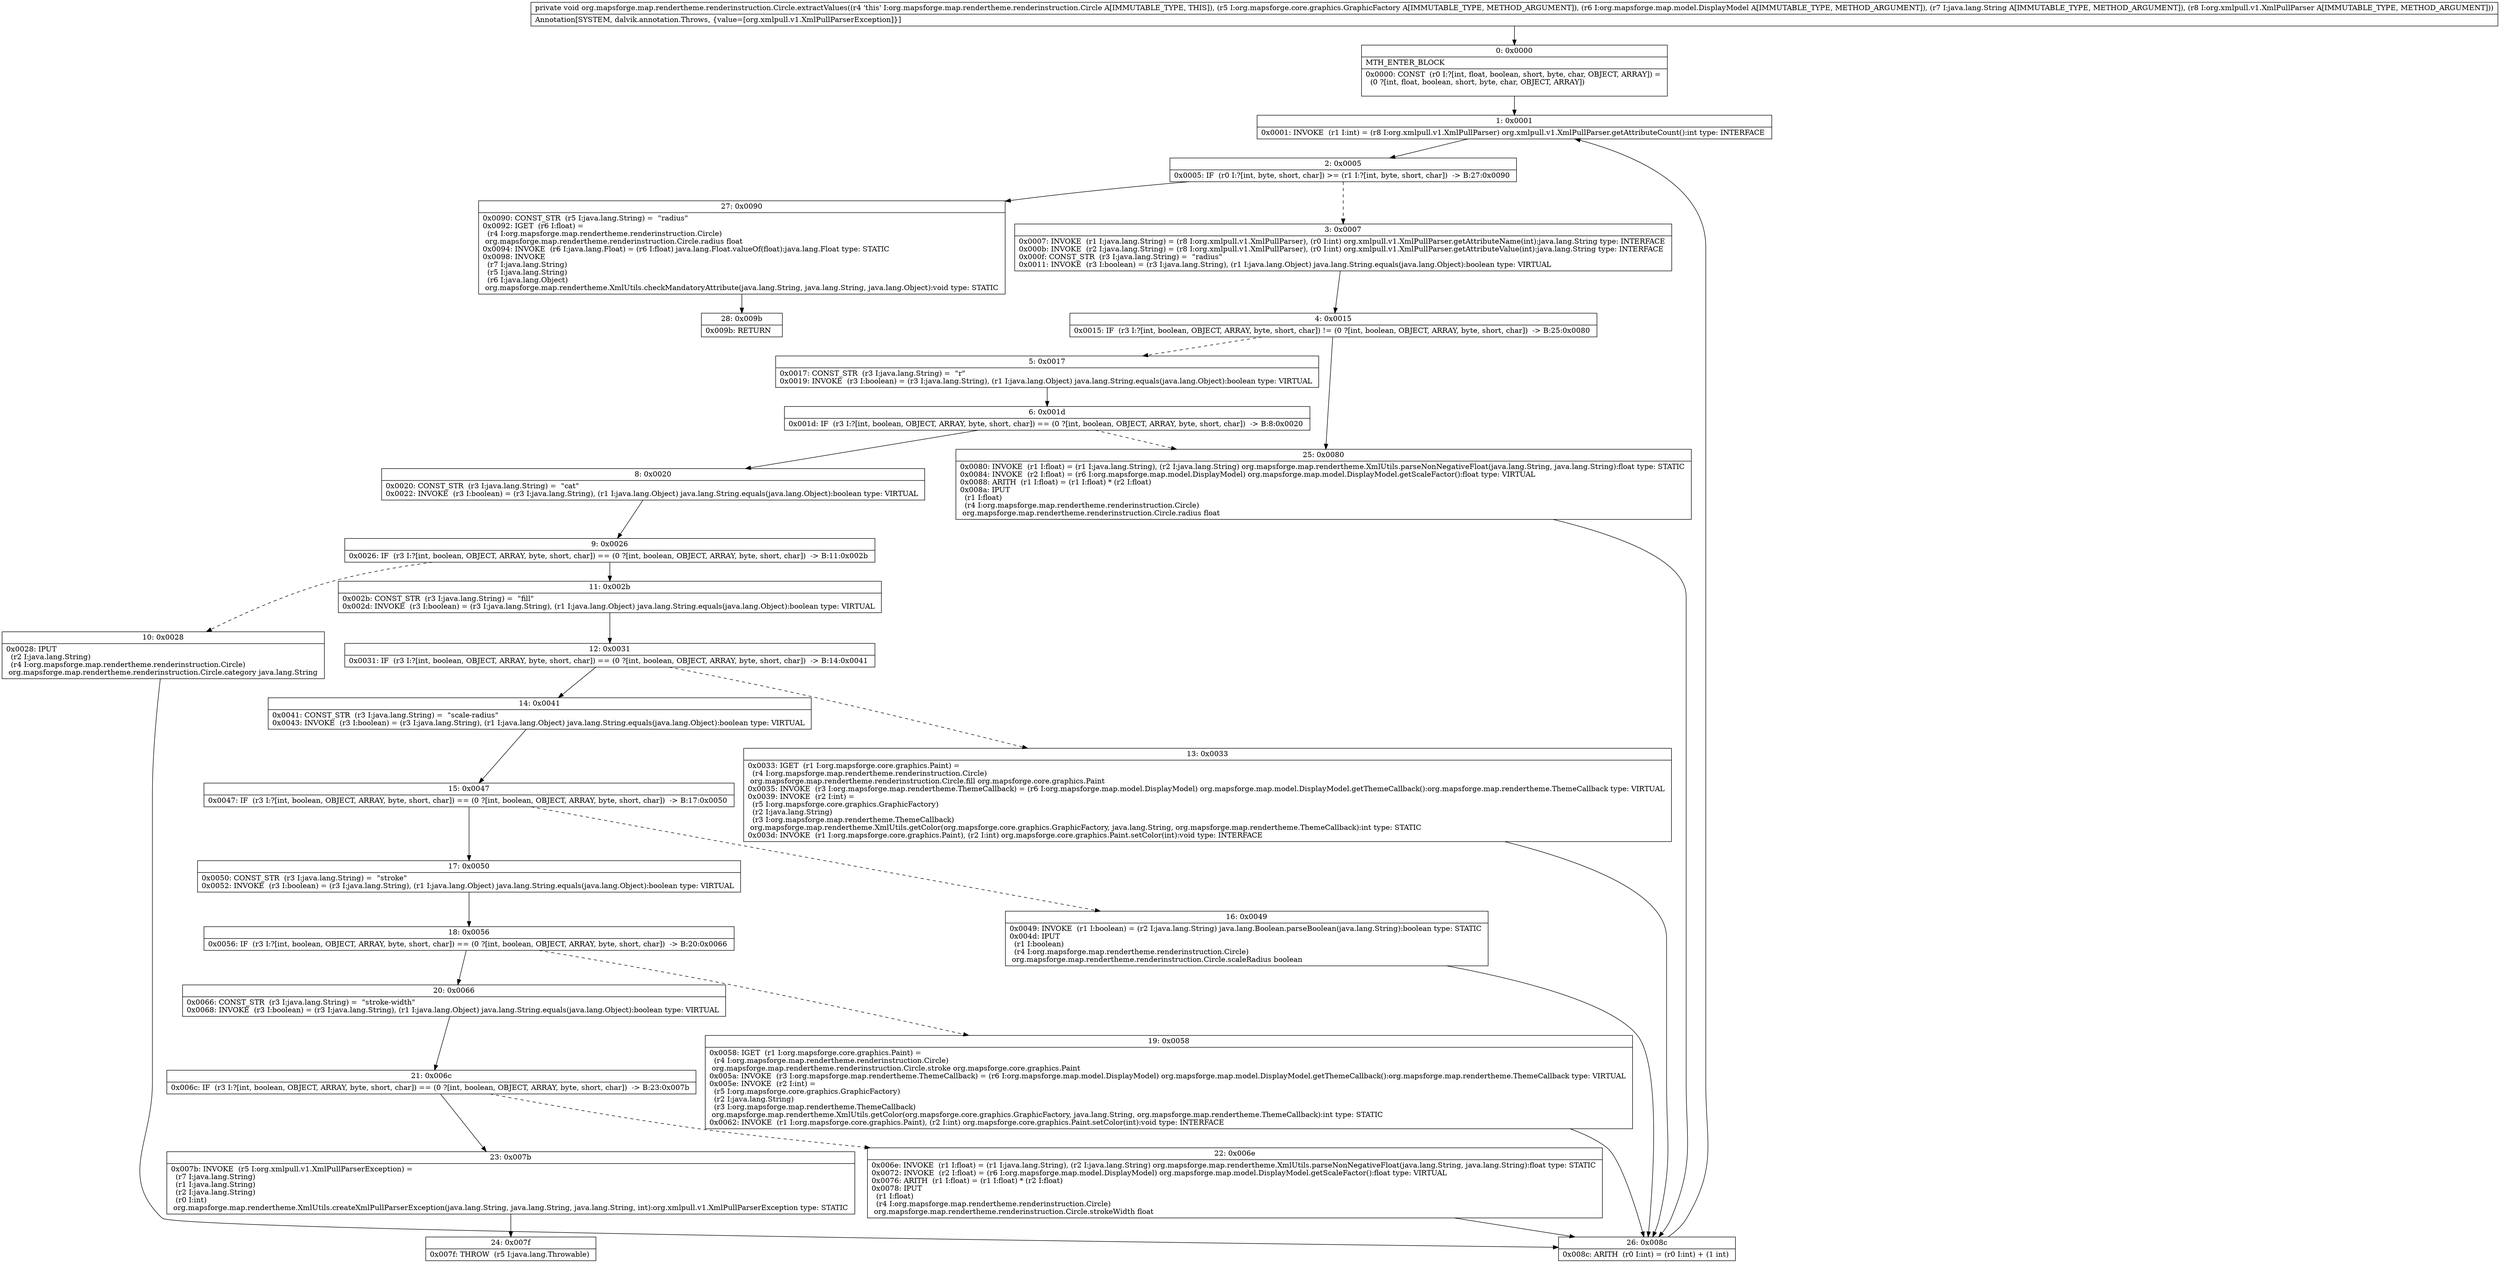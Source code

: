 digraph "CFG fororg.mapsforge.map.rendertheme.renderinstruction.Circle.extractValues(Lorg\/mapsforge\/core\/graphics\/GraphicFactory;Lorg\/mapsforge\/map\/model\/DisplayModel;Ljava\/lang\/String;Lorg\/xmlpull\/v1\/XmlPullParser;)V" {
Node_0 [shape=record,label="{0\:\ 0x0000|MTH_ENTER_BLOCK\l|0x0000: CONST  (r0 I:?[int, float, boolean, short, byte, char, OBJECT, ARRAY]) = \l  (0 ?[int, float, boolean, short, byte, char, OBJECT, ARRAY])\l \l}"];
Node_1 [shape=record,label="{1\:\ 0x0001|0x0001: INVOKE  (r1 I:int) = (r8 I:org.xmlpull.v1.XmlPullParser) org.xmlpull.v1.XmlPullParser.getAttributeCount():int type: INTERFACE \l}"];
Node_2 [shape=record,label="{2\:\ 0x0005|0x0005: IF  (r0 I:?[int, byte, short, char]) \>= (r1 I:?[int, byte, short, char])  \-\> B:27:0x0090 \l}"];
Node_3 [shape=record,label="{3\:\ 0x0007|0x0007: INVOKE  (r1 I:java.lang.String) = (r8 I:org.xmlpull.v1.XmlPullParser), (r0 I:int) org.xmlpull.v1.XmlPullParser.getAttributeName(int):java.lang.String type: INTERFACE \l0x000b: INVOKE  (r2 I:java.lang.String) = (r8 I:org.xmlpull.v1.XmlPullParser), (r0 I:int) org.xmlpull.v1.XmlPullParser.getAttributeValue(int):java.lang.String type: INTERFACE \l0x000f: CONST_STR  (r3 I:java.lang.String) =  \"radius\" \l0x0011: INVOKE  (r3 I:boolean) = (r3 I:java.lang.String), (r1 I:java.lang.Object) java.lang.String.equals(java.lang.Object):boolean type: VIRTUAL \l}"];
Node_4 [shape=record,label="{4\:\ 0x0015|0x0015: IF  (r3 I:?[int, boolean, OBJECT, ARRAY, byte, short, char]) != (0 ?[int, boolean, OBJECT, ARRAY, byte, short, char])  \-\> B:25:0x0080 \l}"];
Node_5 [shape=record,label="{5\:\ 0x0017|0x0017: CONST_STR  (r3 I:java.lang.String) =  \"r\" \l0x0019: INVOKE  (r3 I:boolean) = (r3 I:java.lang.String), (r1 I:java.lang.Object) java.lang.String.equals(java.lang.Object):boolean type: VIRTUAL \l}"];
Node_6 [shape=record,label="{6\:\ 0x001d|0x001d: IF  (r3 I:?[int, boolean, OBJECT, ARRAY, byte, short, char]) == (0 ?[int, boolean, OBJECT, ARRAY, byte, short, char])  \-\> B:8:0x0020 \l}"];
Node_8 [shape=record,label="{8\:\ 0x0020|0x0020: CONST_STR  (r3 I:java.lang.String) =  \"cat\" \l0x0022: INVOKE  (r3 I:boolean) = (r3 I:java.lang.String), (r1 I:java.lang.Object) java.lang.String.equals(java.lang.Object):boolean type: VIRTUAL \l}"];
Node_9 [shape=record,label="{9\:\ 0x0026|0x0026: IF  (r3 I:?[int, boolean, OBJECT, ARRAY, byte, short, char]) == (0 ?[int, boolean, OBJECT, ARRAY, byte, short, char])  \-\> B:11:0x002b \l}"];
Node_10 [shape=record,label="{10\:\ 0x0028|0x0028: IPUT  \l  (r2 I:java.lang.String)\l  (r4 I:org.mapsforge.map.rendertheme.renderinstruction.Circle)\l org.mapsforge.map.rendertheme.renderinstruction.Circle.category java.lang.String \l}"];
Node_11 [shape=record,label="{11\:\ 0x002b|0x002b: CONST_STR  (r3 I:java.lang.String) =  \"fill\" \l0x002d: INVOKE  (r3 I:boolean) = (r3 I:java.lang.String), (r1 I:java.lang.Object) java.lang.String.equals(java.lang.Object):boolean type: VIRTUAL \l}"];
Node_12 [shape=record,label="{12\:\ 0x0031|0x0031: IF  (r3 I:?[int, boolean, OBJECT, ARRAY, byte, short, char]) == (0 ?[int, boolean, OBJECT, ARRAY, byte, short, char])  \-\> B:14:0x0041 \l}"];
Node_13 [shape=record,label="{13\:\ 0x0033|0x0033: IGET  (r1 I:org.mapsforge.core.graphics.Paint) = \l  (r4 I:org.mapsforge.map.rendertheme.renderinstruction.Circle)\l org.mapsforge.map.rendertheme.renderinstruction.Circle.fill org.mapsforge.core.graphics.Paint \l0x0035: INVOKE  (r3 I:org.mapsforge.map.rendertheme.ThemeCallback) = (r6 I:org.mapsforge.map.model.DisplayModel) org.mapsforge.map.model.DisplayModel.getThemeCallback():org.mapsforge.map.rendertheme.ThemeCallback type: VIRTUAL \l0x0039: INVOKE  (r2 I:int) = \l  (r5 I:org.mapsforge.core.graphics.GraphicFactory)\l  (r2 I:java.lang.String)\l  (r3 I:org.mapsforge.map.rendertheme.ThemeCallback)\l org.mapsforge.map.rendertheme.XmlUtils.getColor(org.mapsforge.core.graphics.GraphicFactory, java.lang.String, org.mapsforge.map.rendertheme.ThemeCallback):int type: STATIC \l0x003d: INVOKE  (r1 I:org.mapsforge.core.graphics.Paint), (r2 I:int) org.mapsforge.core.graphics.Paint.setColor(int):void type: INTERFACE \l}"];
Node_14 [shape=record,label="{14\:\ 0x0041|0x0041: CONST_STR  (r3 I:java.lang.String) =  \"scale\-radius\" \l0x0043: INVOKE  (r3 I:boolean) = (r3 I:java.lang.String), (r1 I:java.lang.Object) java.lang.String.equals(java.lang.Object):boolean type: VIRTUAL \l}"];
Node_15 [shape=record,label="{15\:\ 0x0047|0x0047: IF  (r3 I:?[int, boolean, OBJECT, ARRAY, byte, short, char]) == (0 ?[int, boolean, OBJECT, ARRAY, byte, short, char])  \-\> B:17:0x0050 \l}"];
Node_16 [shape=record,label="{16\:\ 0x0049|0x0049: INVOKE  (r1 I:boolean) = (r2 I:java.lang.String) java.lang.Boolean.parseBoolean(java.lang.String):boolean type: STATIC \l0x004d: IPUT  \l  (r1 I:boolean)\l  (r4 I:org.mapsforge.map.rendertheme.renderinstruction.Circle)\l org.mapsforge.map.rendertheme.renderinstruction.Circle.scaleRadius boolean \l}"];
Node_17 [shape=record,label="{17\:\ 0x0050|0x0050: CONST_STR  (r3 I:java.lang.String) =  \"stroke\" \l0x0052: INVOKE  (r3 I:boolean) = (r3 I:java.lang.String), (r1 I:java.lang.Object) java.lang.String.equals(java.lang.Object):boolean type: VIRTUAL \l}"];
Node_18 [shape=record,label="{18\:\ 0x0056|0x0056: IF  (r3 I:?[int, boolean, OBJECT, ARRAY, byte, short, char]) == (0 ?[int, boolean, OBJECT, ARRAY, byte, short, char])  \-\> B:20:0x0066 \l}"];
Node_19 [shape=record,label="{19\:\ 0x0058|0x0058: IGET  (r1 I:org.mapsforge.core.graphics.Paint) = \l  (r4 I:org.mapsforge.map.rendertheme.renderinstruction.Circle)\l org.mapsforge.map.rendertheme.renderinstruction.Circle.stroke org.mapsforge.core.graphics.Paint \l0x005a: INVOKE  (r3 I:org.mapsforge.map.rendertheme.ThemeCallback) = (r6 I:org.mapsforge.map.model.DisplayModel) org.mapsforge.map.model.DisplayModel.getThemeCallback():org.mapsforge.map.rendertheme.ThemeCallback type: VIRTUAL \l0x005e: INVOKE  (r2 I:int) = \l  (r5 I:org.mapsforge.core.graphics.GraphicFactory)\l  (r2 I:java.lang.String)\l  (r3 I:org.mapsforge.map.rendertheme.ThemeCallback)\l org.mapsforge.map.rendertheme.XmlUtils.getColor(org.mapsforge.core.graphics.GraphicFactory, java.lang.String, org.mapsforge.map.rendertheme.ThemeCallback):int type: STATIC \l0x0062: INVOKE  (r1 I:org.mapsforge.core.graphics.Paint), (r2 I:int) org.mapsforge.core.graphics.Paint.setColor(int):void type: INTERFACE \l}"];
Node_20 [shape=record,label="{20\:\ 0x0066|0x0066: CONST_STR  (r3 I:java.lang.String) =  \"stroke\-width\" \l0x0068: INVOKE  (r3 I:boolean) = (r3 I:java.lang.String), (r1 I:java.lang.Object) java.lang.String.equals(java.lang.Object):boolean type: VIRTUAL \l}"];
Node_21 [shape=record,label="{21\:\ 0x006c|0x006c: IF  (r3 I:?[int, boolean, OBJECT, ARRAY, byte, short, char]) == (0 ?[int, boolean, OBJECT, ARRAY, byte, short, char])  \-\> B:23:0x007b \l}"];
Node_22 [shape=record,label="{22\:\ 0x006e|0x006e: INVOKE  (r1 I:float) = (r1 I:java.lang.String), (r2 I:java.lang.String) org.mapsforge.map.rendertheme.XmlUtils.parseNonNegativeFloat(java.lang.String, java.lang.String):float type: STATIC \l0x0072: INVOKE  (r2 I:float) = (r6 I:org.mapsforge.map.model.DisplayModel) org.mapsforge.map.model.DisplayModel.getScaleFactor():float type: VIRTUAL \l0x0076: ARITH  (r1 I:float) = (r1 I:float) * (r2 I:float) \l0x0078: IPUT  \l  (r1 I:float)\l  (r4 I:org.mapsforge.map.rendertheme.renderinstruction.Circle)\l org.mapsforge.map.rendertheme.renderinstruction.Circle.strokeWidth float \l}"];
Node_23 [shape=record,label="{23\:\ 0x007b|0x007b: INVOKE  (r5 I:org.xmlpull.v1.XmlPullParserException) = \l  (r7 I:java.lang.String)\l  (r1 I:java.lang.String)\l  (r2 I:java.lang.String)\l  (r0 I:int)\l org.mapsforge.map.rendertheme.XmlUtils.createXmlPullParserException(java.lang.String, java.lang.String, java.lang.String, int):org.xmlpull.v1.XmlPullParserException type: STATIC \l}"];
Node_24 [shape=record,label="{24\:\ 0x007f|0x007f: THROW  (r5 I:java.lang.Throwable) \l}"];
Node_25 [shape=record,label="{25\:\ 0x0080|0x0080: INVOKE  (r1 I:float) = (r1 I:java.lang.String), (r2 I:java.lang.String) org.mapsforge.map.rendertheme.XmlUtils.parseNonNegativeFloat(java.lang.String, java.lang.String):float type: STATIC \l0x0084: INVOKE  (r2 I:float) = (r6 I:org.mapsforge.map.model.DisplayModel) org.mapsforge.map.model.DisplayModel.getScaleFactor():float type: VIRTUAL \l0x0088: ARITH  (r1 I:float) = (r1 I:float) * (r2 I:float) \l0x008a: IPUT  \l  (r1 I:float)\l  (r4 I:org.mapsforge.map.rendertheme.renderinstruction.Circle)\l org.mapsforge.map.rendertheme.renderinstruction.Circle.radius float \l}"];
Node_26 [shape=record,label="{26\:\ 0x008c|0x008c: ARITH  (r0 I:int) = (r0 I:int) + (1 int) \l}"];
Node_27 [shape=record,label="{27\:\ 0x0090|0x0090: CONST_STR  (r5 I:java.lang.String) =  \"radius\" \l0x0092: IGET  (r6 I:float) = \l  (r4 I:org.mapsforge.map.rendertheme.renderinstruction.Circle)\l org.mapsforge.map.rendertheme.renderinstruction.Circle.radius float \l0x0094: INVOKE  (r6 I:java.lang.Float) = (r6 I:float) java.lang.Float.valueOf(float):java.lang.Float type: STATIC \l0x0098: INVOKE  \l  (r7 I:java.lang.String)\l  (r5 I:java.lang.String)\l  (r6 I:java.lang.Object)\l org.mapsforge.map.rendertheme.XmlUtils.checkMandatoryAttribute(java.lang.String, java.lang.String, java.lang.Object):void type: STATIC \l}"];
Node_28 [shape=record,label="{28\:\ 0x009b|0x009b: RETURN   \l}"];
MethodNode[shape=record,label="{private void org.mapsforge.map.rendertheme.renderinstruction.Circle.extractValues((r4 'this' I:org.mapsforge.map.rendertheme.renderinstruction.Circle A[IMMUTABLE_TYPE, THIS]), (r5 I:org.mapsforge.core.graphics.GraphicFactory A[IMMUTABLE_TYPE, METHOD_ARGUMENT]), (r6 I:org.mapsforge.map.model.DisplayModel A[IMMUTABLE_TYPE, METHOD_ARGUMENT]), (r7 I:java.lang.String A[IMMUTABLE_TYPE, METHOD_ARGUMENT]), (r8 I:org.xmlpull.v1.XmlPullParser A[IMMUTABLE_TYPE, METHOD_ARGUMENT]))  | Annotation[SYSTEM, dalvik.annotation.Throws, \{value=[org.xmlpull.v1.XmlPullParserException]\}]\l}"];
MethodNode -> Node_0;
Node_0 -> Node_1;
Node_1 -> Node_2;
Node_2 -> Node_3[style=dashed];
Node_2 -> Node_27;
Node_3 -> Node_4;
Node_4 -> Node_5[style=dashed];
Node_4 -> Node_25;
Node_5 -> Node_6;
Node_6 -> Node_8;
Node_6 -> Node_25[style=dashed];
Node_8 -> Node_9;
Node_9 -> Node_10[style=dashed];
Node_9 -> Node_11;
Node_10 -> Node_26;
Node_11 -> Node_12;
Node_12 -> Node_13[style=dashed];
Node_12 -> Node_14;
Node_13 -> Node_26;
Node_14 -> Node_15;
Node_15 -> Node_16[style=dashed];
Node_15 -> Node_17;
Node_16 -> Node_26;
Node_17 -> Node_18;
Node_18 -> Node_19[style=dashed];
Node_18 -> Node_20;
Node_19 -> Node_26;
Node_20 -> Node_21;
Node_21 -> Node_22[style=dashed];
Node_21 -> Node_23;
Node_22 -> Node_26;
Node_23 -> Node_24;
Node_25 -> Node_26;
Node_26 -> Node_1;
Node_27 -> Node_28;
}

